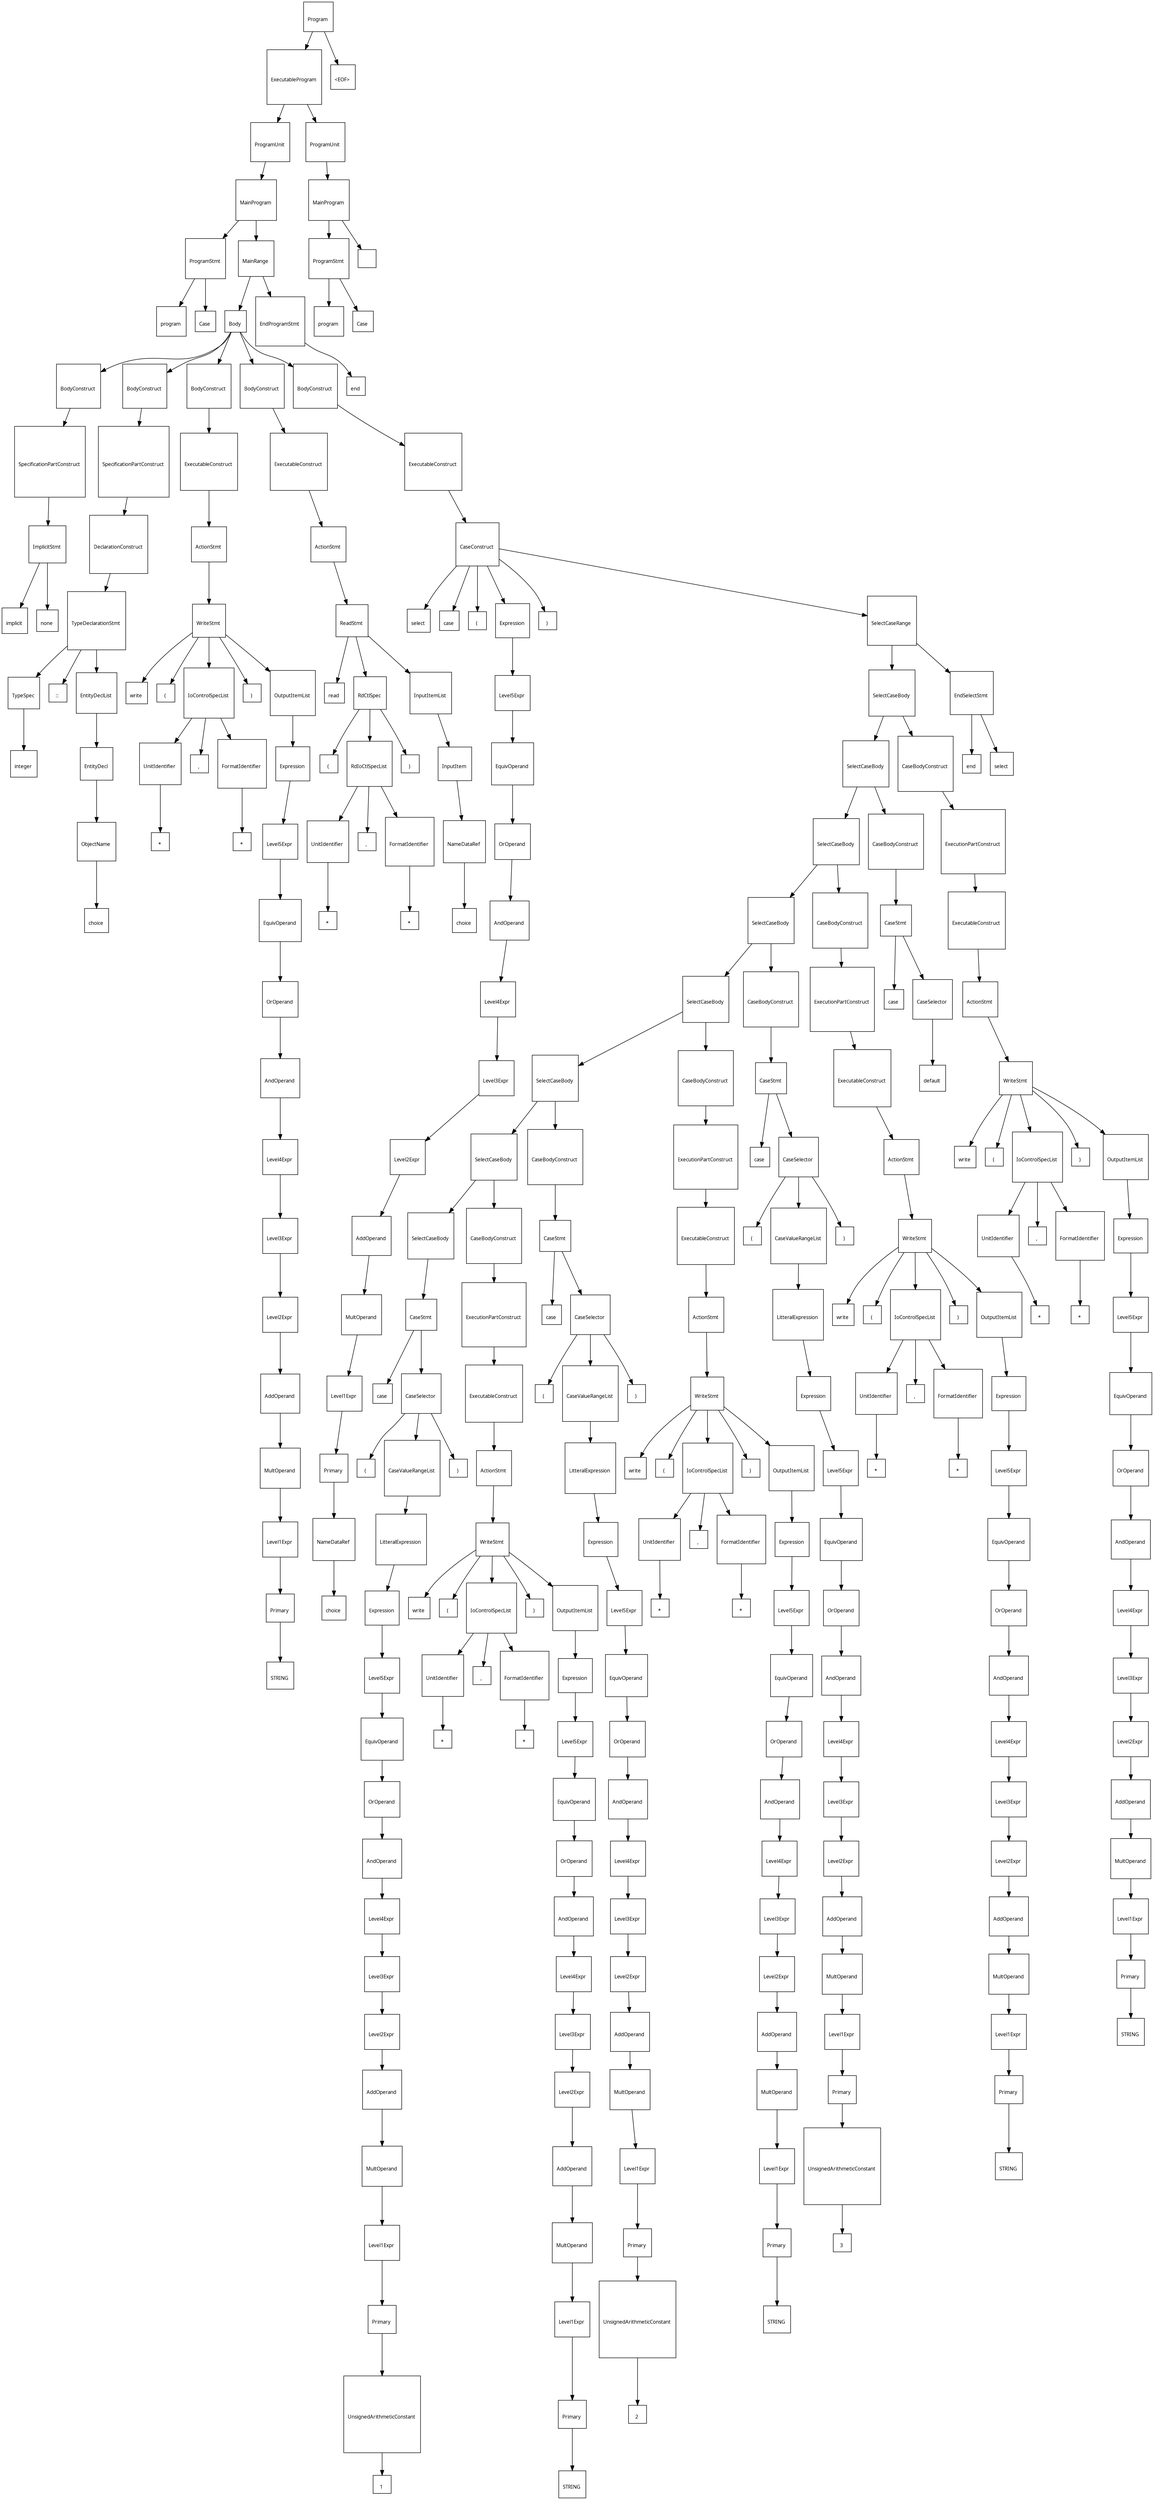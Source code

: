 digraph G {
  charset="UTF-8"
  node [shape=square, fontname="Arial Unicode MS"];
  "f4cec32a-50c8-4b56-be98-ec07c93bfd8d" [label="\lProgram \n", fontsize=10];
  "f4cec32a-50c8-4b56-be98-ec07c93bfd8d" -> "2d6f228d-b7ee-4df6-b06a-b88ceca3b7bf";
  "2d6f228d-b7ee-4df6-b06a-b88ceca3b7bf" [label="\lExecutableProgram \n", fontsize=10];
  "2d6f228d-b7ee-4df6-b06a-b88ceca3b7bf" -> "4461f490-bf58-4c7c-aafd-30863d99f61a";
  "4461f490-bf58-4c7c-aafd-30863d99f61a" [label="\lProgramUnit \n", fontsize=10];
  "4461f490-bf58-4c7c-aafd-30863d99f61a" -> "7680587d-b321-4664-b79e-7a47fbe4c09c";
  "7680587d-b321-4664-b79e-7a47fbe4c09c" [label="\lMainProgram \n", fontsize=10];
  "7680587d-b321-4664-b79e-7a47fbe4c09c" -> "5d72034f-4516-48c2-a87b-8deec4a014fa";
  "5d72034f-4516-48c2-a87b-8deec4a014fa" [label="\lProgramStmt \n", fontsize=10];
  "5d72034f-4516-48c2-a87b-8deec4a014fa" -> "b9023adc-4409-40ec-8d4e-dc97806ea918";
  "b9023adc-4409-40ec-8d4e-dc97806ea918" [label="\lprogram \n", fontsize=10];
  "5d72034f-4516-48c2-a87b-8deec4a014fa" -> "2cf98feb-b027-44ee-b920-ae531c812123";
  "2cf98feb-b027-44ee-b920-ae531c812123" [label="\lCase \n", fontsize=10];
  "7680587d-b321-4664-b79e-7a47fbe4c09c" -> "0d1d6e2f-7492-4c35-a4c4-103043573264";
  "0d1d6e2f-7492-4c35-a4c4-103043573264" [label="\lMainRange \n", fontsize=10];
  "0d1d6e2f-7492-4c35-a4c4-103043573264" -> "2ad065fe-799f-4191-b963-aa7e2c7da62e";
  "2ad065fe-799f-4191-b963-aa7e2c7da62e" [label="\lBody \n", fontsize=10];
  "2ad065fe-799f-4191-b963-aa7e2c7da62e" -> "5112e106-904f-455f-b3f2-0f424e44faac";
  "5112e106-904f-455f-b3f2-0f424e44faac" [label="\lBodyConstruct \n", fontsize=10];
  "5112e106-904f-455f-b3f2-0f424e44faac" -> "6117dca1-801f-4cd1-bd88-5408e469b3e0";
  "6117dca1-801f-4cd1-bd88-5408e469b3e0" [label="\lSpecificationPartConstruct \n", fontsize=10];
  "6117dca1-801f-4cd1-bd88-5408e469b3e0" -> "88924f19-2dd4-4256-b51a-1b9142437524";
  "88924f19-2dd4-4256-b51a-1b9142437524" [label="\lImplicitStmt \n", fontsize=10];
  "88924f19-2dd4-4256-b51a-1b9142437524" -> "74dfb1ab-19d9-48cd-80fe-3258fbfeb7db";
  "74dfb1ab-19d9-48cd-80fe-3258fbfeb7db" [label="\limplicit \n", fontsize=10];
  "88924f19-2dd4-4256-b51a-1b9142437524" -> "3a4f9d90-ac0c-4333-a7f3-a8db6151b1e0";
  "3a4f9d90-ac0c-4333-a7f3-a8db6151b1e0" [label="\lnone \n", fontsize=10];
  "2ad065fe-799f-4191-b963-aa7e2c7da62e" -> "dca4281f-d161-4357-8299-93e380791f55";
  "dca4281f-d161-4357-8299-93e380791f55" [label="\lBodyConstruct \n", fontsize=10];
  "dca4281f-d161-4357-8299-93e380791f55" -> "e45d986e-091c-4193-b1f4-bd33965fa082";
  "e45d986e-091c-4193-b1f4-bd33965fa082" [label="\lSpecificationPartConstruct \n", fontsize=10];
  "e45d986e-091c-4193-b1f4-bd33965fa082" -> "23e36a47-2409-485c-917c-cb97cb282438";
  "23e36a47-2409-485c-917c-cb97cb282438" [label="\lDeclarationConstruct \n", fontsize=10];
  "23e36a47-2409-485c-917c-cb97cb282438" -> "5878cbf7-95b6-472a-ae37-5034280298d6";
  "5878cbf7-95b6-472a-ae37-5034280298d6" [label="\lTypeDeclarationStmt \n", fontsize=10];
  "5878cbf7-95b6-472a-ae37-5034280298d6" -> "7382202c-d126-413a-b192-282031e81cef";
  "7382202c-d126-413a-b192-282031e81cef" [label="\lTypeSpec \n", fontsize=10];
  "7382202c-d126-413a-b192-282031e81cef" -> "4a0d4864-6051-48da-b785-62cf57a8ad5f";
  "4a0d4864-6051-48da-b785-62cf57a8ad5f" [label="\linteger \n", fontsize=10];
  "5878cbf7-95b6-472a-ae37-5034280298d6" -> "cca24a6b-3eb6-46da-9aea-f0f6f76ef496";
  "cca24a6b-3eb6-46da-9aea-f0f6f76ef496" [label="\l:: \n", fontsize=10];
  "5878cbf7-95b6-472a-ae37-5034280298d6" -> "f1ffb848-226d-407c-84d5-f16145dae7db";
  "f1ffb848-226d-407c-84d5-f16145dae7db" [label="\lEntityDeclList \n", fontsize=10];
  "f1ffb848-226d-407c-84d5-f16145dae7db" -> "59ead145-f97b-493d-b3c5-c5cec9bfdafe";
  "59ead145-f97b-493d-b3c5-c5cec9bfdafe" [label="\lEntityDecl \n", fontsize=10];
  "59ead145-f97b-493d-b3c5-c5cec9bfdafe" -> "274fe444-7354-424d-a85a-51c2af78e530";
  "274fe444-7354-424d-a85a-51c2af78e530" [label="\lObjectName \n", fontsize=10];
  "274fe444-7354-424d-a85a-51c2af78e530" -> "43c3430f-8f43-4707-bb77-42e04f1be11f";
  "43c3430f-8f43-4707-bb77-42e04f1be11f" [label="\lchoice \n", fontsize=10];
  "2ad065fe-799f-4191-b963-aa7e2c7da62e" -> "ddc8918b-f4b2-479c-8231-7bb924381dc0";
  "ddc8918b-f4b2-479c-8231-7bb924381dc0" [label="\lBodyConstruct \n", fontsize=10];
  "ddc8918b-f4b2-479c-8231-7bb924381dc0" -> "578d8927-f219-4530-8699-0b330c705e25";
  "578d8927-f219-4530-8699-0b330c705e25" [label="\lExecutableConstruct \n", fontsize=10];
  "578d8927-f219-4530-8699-0b330c705e25" -> "572a7a84-65c7-45a9-86a9-025385f36a36";
  "572a7a84-65c7-45a9-86a9-025385f36a36" [label="\lActionStmt \n", fontsize=10];
  "572a7a84-65c7-45a9-86a9-025385f36a36" -> "f8648c5a-6336-4d2a-9c99-be7a74c330a6";
  "f8648c5a-6336-4d2a-9c99-be7a74c330a6" [label="\lWriteStmt \n", fontsize=10];
  "f8648c5a-6336-4d2a-9c99-be7a74c330a6" -> "010b8570-7dbb-46da-bbdb-3fba90896657";
  "010b8570-7dbb-46da-bbdb-3fba90896657" [label="\lwrite \n", fontsize=10];
  "f8648c5a-6336-4d2a-9c99-be7a74c330a6" -> "b2b75bf5-fefc-4f59-8bb2-971dd319b1d2";
  "b2b75bf5-fefc-4f59-8bb2-971dd319b1d2" [label="\l( \n", fontsize=10];
  "f8648c5a-6336-4d2a-9c99-be7a74c330a6" -> "5f7c6cea-b67e-448b-9a11-42c1c86e9e48";
  "5f7c6cea-b67e-448b-9a11-42c1c86e9e48" [label="\lIoControlSpecList \n", fontsize=10];
  "5f7c6cea-b67e-448b-9a11-42c1c86e9e48" -> "33df6d8e-5766-48d4-a156-8ad837d4c73e";
  "33df6d8e-5766-48d4-a156-8ad837d4c73e" [label="\lUnitIdentifier \n", fontsize=10];
  "33df6d8e-5766-48d4-a156-8ad837d4c73e" -> "8eb50f92-259f-47f5-839a-ec2fa917ee53";
  "8eb50f92-259f-47f5-839a-ec2fa917ee53" [label="\l* \n", fontsize=10];
  "5f7c6cea-b67e-448b-9a11-42c1c86e9e48" -> "4d1b4287-dc14-4d88-b166-ff1e42841f51";
  "4d1b4287-dc14-4d88-b166-ff1e42841f51" [label="\l, \n", fontsize=10];
  "5f7c6cea-b67e-448b-9a11-42c1c86e9e48" -> "26bb4c1e-d9a0-44d3-a648-fa59da3e5187";
  "26bb4c1e-d9a0-44d3-a648-fa59da3e5187" [label="\lFormatIdentifier \n", fontsize=10];
  "26bb4c1e-d9a0-44d3-a648-fa59da3e5187" -> "58ba784d-ee3f-4a17-a415-458f86ff766c";
  "58ba784d-ee3f-4a17-a415-458f86ff766c" [label="\l* \n", fontsize=10];
  "f8648c5a-6336-4d2a-9c99-be7a74c330a6" -> "4a922b4f-4a2b-41e5-9eef-5ca61f286c6d";
  "4a922b4f-4a2b-41e5-9eef-5ca61f286c6d" [label="\l) \n", fontsize=10];
  "f8648c5a-6336-4d2a-9c99-be7a74c330a6" -> "1dbf46a7-5e8b-44cc-b322-0d7c4f2b23e5";
  "1dbf46a7-5e8b-44cc-b322-0d7c4f2b23e5" [label="\lOutputItemList \n", fontsize=10];
  "1dbf46a7-5e8b-44cc-b322-0d7c4f2b23e5" -> "2c335aa1-eb73-4b19-9de7-fe7ccad4f323";
  "2c335aa1-eb73-4b19-9de7-fe7ccad4f323" [label="\lExpression \n", fontsize=10];
  "2c335aa1-eb73-4b19-9de7-fe7ccad4f323" -> "9e97ab1f-b387-402d-b640-3bbd4a274821";
  "9e97ab1f-b387-402d-b640-3bbd4a274821" [label="\lLevel5Expr \n", fontsize=10];
  "9e97ab1f-b387-402d-b640-3bbd4a274821" -> "c5c1dac5-e356-4c2e-aced-5fd04f55d2f9";
  "c5c1dac5-e356-4c2e-aced-5fd04f55d2f9" [label="\lEquivOperand \n", fontsize=10];
  "c5c1dac5-e356-4c2e-aced-5fd04f55d2f9" -> "a37f531c-f7d5-48d1-b158-67bf52fec38a";
  "a37f531c-f7d5-48d1-b158-67bf52fec38a" [label="\lOrOperand \n", fontsize=10];
  "a37f531c-f7d5-48d1-b158-67bf52fec38a" -> "c62ae48c-da1a-473f-a0f4-148e7e4f1510";
  "c62ae48c-da1a-473f-a0f4-148e7e4f1510" [label="\lAndOperand \n", fontsize=10];
  "c62ae48c-da1a-473f-a0f4-148e7e4f1510" -> "de76b800-2176-4b17-9937-18c7329ad337";
  "de76b800-2176-4b17-9937-18c7329ad337" [label="\lLevel4Expr \n", fontsize=10];
  "de76b800-2176-4b17-9937-18c7329ad337" -> "8853f95b-55f9-4744-b3de-0fdc86497d7c";
  "8853f95b-55f9-4744-b3de-0fdc86497d7c" [label="\lLevel3Expr \n", fontsize=10];
  "8853f95b-55f9-4744-b3de-0fdc86497d7c" -> "a8831826-6b5e-4ddd-9336-d840c902bb03";
  "a8831826-6b5e-4ddd-9336-d840c902bb03" [label="\lLevel2Expr \n", fontsize=10];
  "a8831826-6b5e-4ddd-9336-d840c902bb03" -> "5eb2c072-94d0-45b3-aa10-b1757fdf3bc6";
  "5eb2c072-94d0-45b3-aa10-b1757fdf3bc6" [label="\lAddOperand \n", fontsize=10];
  "5eb2c072-94d0-45b3-aa10-b1757fdf3bc6" -> "650e0844-85be-4392-9853-a186ad497740";
  "650e0844-85be-4392-9853-a186ad497740" [label="\lMultOperand \n", fontsize=10];
  "650e0844-85be-4392-9853-a186ad497740" -> "75d5bd41-e6b7-48dd-8050-aa87c9300410";
  "75d5bd41-e6b7-48dd-8050-aa87c9300410" [label="\lLevel1Expr \n", fontsize=10];
  "75d5bd41-e6b7-48dd-8050-aa87c9300410" -> "091b57cc-36db-4b98-b891-1c9d3ce2651f";
  "091b57cc-36db-4b98-b891-1c9d3ce2651f" [label="\lPrimary \n", fontsize=10];
  "091b57cc-36db-4b98-b891-1c9d3ce2651f" -> "912c38d2-4a6d-4511-985f-3cec6103d739";
  "912c38d2-4a6d-4511-985f-3cec6103d739" [label="\lSTRING \n", fontsize=10];
  "2ad065fe-799f-4191-b963-aa7e2c7da62e" -> "9b741e7b-fc8b-4d70-9747-043fd9429f99";
  "9b741e7b-fc8b-4d70-9747-043fd9429f99" [label="\lBodyConstruct \n", fontsize=10];
  "9b741e7b-fc8b-4d70-9747-043fd9429f99" -> "14b816a5-6064-44cf-9e32-136c48946dca";
  "14b816a5-6064-44cf-9e32-136c48946dca" [label="\lExecutableConstruct \n", fontsize=10];
  "14b816a5-6064-44cf-9e32-136c48946dca" -> "e45979aa-00a8-43a2-927f-1b73f2182938";
  "e45979aa-00a8-43a2-927f-1b73f2182938" [label="\lActionStmt \n", fontsize=10];
  "e45979aa-00a8-43a2-927f-1b73f2182938" -> "96e1680b-30f5-4531-94a2-1de43ddfa501";
  "96e1680b-30f5-4531-94a2-1de43ddfa501" [label="\lReadStmt \n", fontsize=10];
  "96e1680b-30f5-4531-94a2-1de43ddfa501" -> "73d63f23-a409-4b33-8368-7066b9c6e362";
  "73d63f23-a409-4b33-8368-7066b9c6e362" [label="\lread \n", fontsize=10];
  "96e1680b-30f5-4531-94a2-1de43ddfa501" -> "581da4cb-a17a-4321-bceb-a229828c7f65";
  "581da4cb-a17a-4321-bceb-a229828c7f65" [label="\lRdCtlSpec \n", fontsize=10];
  "581da4cb-a17a-4321-bceb-a229828c7f65" -> "d14f15d1-9325-411f-96f9-216cc42bd647";
  "d14f15d1-9325-411f-96f9-216cc42bd647" [label="\l( \n", fontsize=10];
  "581da4cb-a17a-4321-bceb-a229828c7f65" -> "17418239-9358-4199-8abe-4126a9e098f0";
  "17418239-9358-4199-8abe-4126a9e098f0" [label="\lRdIoCtlSpecList \n", fontsize=10];
  "17418239-9358-4199-8abe-4126a9e098f0" -> "13b989ca-41c0-473e-bbb4-970370c0a19b";
  "13b989ca-41c0-473e-bbb4-970370c0a19b" [label="\lUnitIdentifier \n", fontsize=10];
  "13b989ca-41c0-473e-bbb4-970370c0a19b" -> "de439d8d-9880-4268-9f3f-6bb57ea63a12";
  "de439d8d-9880-4268-9f3f-6bb57ea63a12" [label="\l* \n", fontsize=10];
  "17418239-9358-4199-8abe-4126a9e098f0" -> "0a720e41-e6bc-4df6-a6f7-1d6b674b0e12";
  "0a720e41-e6bc-4df6-a6f7-1d6b674b0e12" [label="\l, \n", fontsize=10];
  "17418239-9358-4199-8abe-4126a9e098f0" -> "e3726466-96b8-4ffd-a724-c909e5ce2fd1";
  "e3726466-96b8-4ffd-a724-c909e5ce2fd1" [label="\lFormatIdentifier \n", fontsize=10];
  "e3726466-96b8-4ffd-a724-c909e5ce2fd1" -> "e5d114d5-ace3-41ac-83d8-792fa7afc47a";
  "e5d114d5-ace3-41ac-83d8-792fa7afc47a" [label="\l* \n", fontsize=10];
  "581da4cb-a17a-4321-bceb-a229828c7f65" -> "02b91570-d322-4629-9755-d54c03aef47e";
  "02b91570-d322-4629-9755-d54c03aef47e" [label="\l) \n", fontsize=10];
  "96e1680b-30f5-4531-94a2-1de43ddfa501" -> "17fa79e6-d142-4143-b005-8ef72aab532f";
  "17fa79e6-d142-4143-b005-8ef72aab532f" [label="\lInputItemList \n", fontsize=10];
  "17fa79e6-d142-4143-b005-8ef72aab532f" -> "15b3cd20-c616-4761-87fd-47a9f90c8691";
  "15b3cd20-c616-4761-87fd-47a9f90c8691" [label="\lInputItem \n", fontsize=10];
  "15b3cd20-c616-4761-87fd-47a9f90c8691" -> "85210f01-04c4-4e8f-9843-8ee5d17b93a3";
  "85210f01-04c4-4e8f-9843-8ee5d17b93a3" [label="\lNameDataRef \n", fontsize=10];
  "85210f01-04c4-4e8f-9843-8ee5d17b93a3" -> "1f69e5c7-b540-48bf-8a49-911174678195";
  "1f69e5c7-b540-48bf-8a49-911174678195" [label="\lchoice \n", fontsize=10];
  "2ad065fe-799f-4191-b963-aa7e2c7da62e" -> "67a24178-58cc-4156-8a19-1666f0f20b8b";
  "67a24178-58cc-4156-8a19-1666f0f20b8b" [label="\lBodyConstruct \n", fontsize=10];
  "67a24178-58cc-4156-8a19-1666f0f20b8b" -> "89ef5f87-4cf1-4432-b146-ff11dfca7b8d";
  "89ef5f87-4cf1-4432-b146-ff11dfca7b8d" [label="\lExecutableConstruct \n", fontsize=10];
  "89ef5f87-4cf1-4432-b146-ff11dfca7b8d" -> "c02c76d6-216c-4238-814a-329195d18ae4";
  "c02c76d6-216c-4238-814a-329195d18ae4" [label="\lCaseConstruct \n", fontsize=10];
  "c02c76d6-216c-4238-814a-329195d18ae4" -> "cf1b7a04-f0c8-4bff-99fe-e753b2a76e64";
  "cf1b7a04-f0c8-4bff-99fe-e753b2a76e64" [label="\lselect \n", fontsize=10];
  "c02c76d6-216c-4238-814a-329195d18ae4" -> "2ce97629-9bb7-482b-bee7-ba6216c397fb";
  "2ce97629-9bb7-482b-bee7-ba6216c397fb" [label="\lcase \n", fontsize=10];
  "c02c76d6-216c-4238-814a-329195d18ae4" -> "7314a8d6-0f3f-4924-86df-556cd2f2dee3";
  "7314a8d6-0f3f-4924-86df-556cd2f2dee3" [label="\l( \n", fontsize=10];
  "c02c76d6-216c-4238-814a-329195d18ae4" -> "f39c0f34-c5ad-45ab-974e-66f9da258d0a";
  "f39c0f34-c5ad-45ab-974e-66f9da258d0a" [label="\lExpression \n", fontsize=10];
  "f39c0f34-c5ad-45ab-974e-66f9da258d0a" -> "d9c638c4-9ddd-48df-957f-41b233fabfd8";
  "d9c638c4-9ddd-48df-957f-41b233fabfd8" [label="\lLevel5Expr \n", fontsize=10];
  "d9c638c4-9ddd-48df-957f-41b233fabfd8" -> "f7efe717-dae3-4042-a5c6-2acdd3415235";
  "f7efe717-dae3-4042-a5c6-2acdd3415235" [label="\lEquivOperand \n", fontsize=10];
  "f7efe717-dae3-4042-a5c6-2acdd3415235" -> "169fe7e3-5e21-4816-92a2-99bd428e9806";
  "169fe7e3-5e21-4816-92a2-99bd428e9806" [label="\lOrOperand \n", fontsize=10];
  "169fe7e3-5e21-4816-92a2-99bd428e9806" -> "0a8ea79d-a054-4106-b30d-d2876595f016";
  "0a8ea79d-a054-4106-b30d-d2876595f016" [label="\lAndOperand \n", fontsize=10];
  "0a8ea79d-a054-4106-b30d-d2876595f016" -> "6d6e32b3-fef3-46fe-aab2-be85f5d67e14";
  "6d6e32b3-fef3-46fe-aab2-be85f5d67e14" [label="\lLevel4Expr \n", fontsize=10];
  "6d6e32b3-fef3-46fe-aab2-be85f5d67e14" -> "b9bb2f65-9f0c-4ab5-8ede-bfa35d16ee7e";
  "b9bb2f65-9f0c-4ab5-8ede-bfa35d16ee7e" [label="\lLevel3Expr \n", fontsize=10];
  "b9bb2f65-9f0c-4ab5-8ede-bfa35d16ee7e" -> "7111e200-ab2a-4d45-881b-bdbb92075b32";
  "7111e200-ab2a-4d45-881b-bdbb92075b32" [label="\lLevel2Expr \n", fontsize=10];
  "7111e200-ab2a-4d45-881b-bdbb92075b32" -> "5fc00f6e-2f06-4404-87ee-c202ece15c61";
  "5fc00f6e-2f06-4404-87ee-c202ece15c61" [label="\lAddOperand \n", fontsize=10];
  "5fc00f6e-2f06-4404-87ee-c202ece15c61" -> "ab6f6618-5161-47d0-ac04-6d0844d4bb7d";
  "ab6f6618-5161-47d0-ac04-6d0844d4bb7d" [label="\lMultOperand \n", fontsize=10];
  "ab6f6618-5161-47d0-ac04-6d0844d4bb7d" -> "ca7b08ac-548a-4e79-9906-c7336bb3972c";
  "ca7b08ac-548a-4e79-9906-c7336bb3972c" [label="\lLevel1Expr \n", fontsize=10];
  "ca7b08ac-548a-4e79-9906-c7336bb3972c" -> "6446960c-8071-40d5-bd1e-00d587bcd2a5";
  "6446960c-8071-40d5-bd1e-00d587bcd2a5" [label="\lPrimary \n", fontsize=10];
  "6446960c-8071-40d5-bd1e-00d587bcd2a5" -> "0ad67767-619c-4d20-ae2a-34c5892a2f75";
  "0ad67767-619c-4d20-ae2a-34c5892a2f75" [label="\lNameDataRef \n", fontsize=10];
  "0ad67767-619c-4d20-ae2a-34c5892a2f75" -> "bee8a606-1c67-44d8-a724-41d522264a19";
  "bee8a606-1c67-44d8-a724-41d522264a19" [label="\lchoice \n", fontsize=10];
  "c02c76d6-216c-4238-814a-329195d18ae4" -> "ff3eff1c-7ca7-4c27-9003-46dda909dcfd";
  "ff3eff1c-7ca7-4c27-9003-46dda909dcfd" [label="\l) \n", fontsize=10];
  "c02c76d6-216c-4238-814a-329195d18ae4" -> "a652362a-3cf1-45d8-8b63-bf018b5d9d9f";
  "a652362a-3cf1-45d8-8b63-bf018b5d9d9f" [label="\lSelectCaseRange \n", fontsize=10];
  "a652362a-3cf1-45d8-8b63-bf018b5d9d9f" -> "a28144ae-4bef-4a00-b85b-7d4c7b064415";
  "a28144ae-4bef-4a00-b85b-7d4c7b064415" [label="\lSelectCaseBody \n", fontsize=10];
  "a28144ae-4bef-4a00-b85b-7d4c7b064415" -> "84aa1479-56db-4b1b-9df4-b4fdeff6de16";
  "84aa1479-56db-4b1b-9df4-b4fdeff6de16" [label="\lSelectCaseBody \n", fontsize=10];
  "84aa1479-56db-4b1b-9df4-b4fdeff6de16" -> "94384e37-63e1-4014-9dae-899a68b2709e";
  "94384e37-63e1-4014-9dae-899a68b2709e" [label="\lSelectCaseBody \n", fontsize=10];
  "94384e37-63e1-4014-9dae-899a68b2709e" -> "be93dbf0-4c61-4296-8f13-b69d2614b845";
  "be93dbf0-4c61-4296-8f13-b69d2614b845" [label="\lSelectCaseBody \n", fontsize=10];
  "be93dbf0-4c61-4296-8f13-b69d2614b845" -> "807460d8-ed83-4d52-bb01-06170bd2e838";
  "807460d8-ed83-4d52-bb01-06170bd2e838" [label="\lSelectCaseBody \n", fontsize=10];
  "807460d8-ed83-4d52-bb01-06170bd2e838" -> "fcc1af7e-2f63-40f0-9f1a-b818b05d84cb";
  "fcc1af7e-2f63-40f0-9f1a-b818b05d84cb" [label="\lSelectCaseBody \n", fontsize=10];
  "fcc1af7e-2f63-40f0-9f1a-b818b05d84cb" -> "d2472768-cd49-4aff-a6fa-b75630eb576e";
  "d2472768-cd49-4aff-a6fa-b75630eb576e" [label="\lSelectCaseBody \n", fontsize=10];
  "d2472768-cd49-4aff-a6fa-b75630eb576e" -> "e4d8b176-a129-4dea-89a0-d44b62b424f6";
  "e4d8b176-a129-4dea-89a0-d44b62b424f6" [label="\lSelectCaseBody \n", fontsize=10];
  "e4d8b176-a129-4dea-89a0-d44b62b424f6" -> "14f2685c-119e-4c0f-9f49-2b4cfd87cfc6";
  "14f2685c-119e-4c0f-9f49-2b4cfd87cfc6" [label="\lCaseStmt \n", fontsize=10];
  "14f2685c-119e-4c0f-9f49-2b4cfd87cfc6" -> "f7fd0ef6-c323-4147-ab4d-8a66e5ea9bc9";
  "f7fd0ef6-c323-4147-ab4d-8a66e5ea9bc9" [label="\lcase \n", fontsize=10];
  "14f2685c-119e-4c0f-9f49-2b4cfd87cfc6" -> "36af6347-40c0-483e-9a77-399ee18c5f93";
  "36af6347-40c0-483e-9a77-399ee18c5f93" [label="\lCaseSelector \n", fontsize=10];
  "36af6347-40c0-483e-9a77-399ee18c5f93" -> "3759c226-b12d-495d-999a-f9a3fcaa82e3";
  "3759c226-b12d-495d-999a-f9a3fcaa82e3" [label="\l( \n", fontsize=10];
  "36af6347-40c0-483e-9a77-399ee18c5f93" -> "1cf96aee-6d4d-4429-afda-b2c639d583c1";
  "1cf96aee-6d4d-4429-afda-b2c639d583c1" [label="\lCaseValueRangeList \n", fontsize=10];
  "1cf96aee-6d4d-4429-afda-b2c639d583c1" -> "b3bed68c-86d8-4cf1-beae-05f3f8fc76da";
  "b3bed68c-86d8-4cf1-beae-05f3f8fc76da" [label="\lLitteralExpression \n", fontsize=10];
  "b3bed68c-86d8-4cf1-beae-05f3f8fc76da" -> "9e412b65-4427-4c87-81c5-4428ce036389";
  "9e412b65-4427-4c87-81c5-4428ce036389" [label="\lExpression \n", fontsize=10];
  "9e412b65-4427-4c87-81c5-4428ce036389" -> "9bd360b2-73de-44b6-be3a-a6afd5b6ee4b";
  "9bd360b2-73de-44b6-be3a-a6afd5b6ee4b" [label="\lLevel5Expr \n", fontsize=10];
  "9bd360b2-73de-44b6-be3a-a6afd5b6ee4b" -> "5697877b-921e-4ea2-9468-c11c427b5793";
  "5697877b-921e-4ea2-9468-c11c427b5793" [label="\lEquivOperand \n", fontsize=10];
  "5697877b-921e-4ea2-9468-c11c427b5793" -> "caede038-4fb4-4462-b6d8-1f5dc9b7bc08";
  "caede038-4fb4-4462-b6d8-1f5dc9b7bc08" [label="\lOrOperand \n", fontsize=10];
  "caede038-4fb4-4462-b6d8-1f5dc9b7bc08" -> "4bb9e1d0-a019-408b-bd3c-962bcf70a466";
  "4bb9e1d0-a019-408b-bd3c-962bcf70a466" [label="\lAndOperand \n", fontsize=10];
  "4bb9e1d0-a019-408b-bd3c-962bcf70a466" -> "ef8686fe-3473-4d95-b624-9edf8d3b3dc8";
  "ef8686fe-3473-4d95-b624-9edf8d3b3dc8" [label="\lLevel4Expr \n", fontsize=10];
  "ef8686fe-3473-4d95-b624-9edf8d3b3dc8" -> "7dc0f612-e552-4ce1-af7f-203b427e0052";
  "7dc0f612-e552-4ce1-af7f-203b427e0052" [label="\lLevel3Expr \n", fontsize=10];
  "7dc0f612-e552-4ce1-af7f-203b427e0052" -> "d1e4ff7a-427b-4716-8aea-ba9890625d93";
  "d1e4ff7a-427b-4716-8aea-ba9890625d93" [label="\lLevel2Expr \n", fontsize=10];
  "d1e4ff7a-427b-4716-8aea-ba9890625d93" -> "1a1227f1-dfb4-456f-82aa-efdd48481b4c";
  "1a1227f1-dfb4-456f-82aa-efdd48481b4c" [label="\lAddOperand \n", fontsize=10];
  "1a1227f1-dfb4-456f-82aa-efdd48481b4c" -> "e7c665d1-61c3-4505-872f-17a85df1cce1";
  "e7c665d1-61c3-4505-872f-17a85df1cce1" [label="\lMultOperand \n", fontsize=10];
  "e7c665d1-61c3-4505-872f-17a85df1cce1" -> "bb50bee2-286d-4967-858b-9c72038bc9de";
  "bb50bee2-286d-4967-858b-9c72038bc9de" [label="\lLevel1Expr \n", fontsize=10];
  "bb50bee2-286d-4967-858b-9c72038bc9de" -> "7d767cad-bb32-4a7e-9a5d-83c491560e56";
  "7d767cad-bb32-4a7e-9a5d-83c491560e56" [label="\lPrimary \n", fontsize=10];
  "7d767cad-bb32-4a7e-9a5d-83c491560e56" -> "67eb594f-974c-4ce9-9e0c-09c795be76d3";
  "67eb594f-974c-4ce9-9e0c-09c795be76d3" [label="\lUnsignedArithmeticConstant \n", fontsize=10];
  "67eb594f-974c-4ce9-9e0c-09c795be76d3" -> "970b2af5-bcbc-424c-9a3a-c9afe5252c2d";
  "970b2af5-bcbc-424c-9a3a-c9afe5252c2d" [label="\l1 \n", fontsize=10];
  "36af6347-40c0-483e-9a77-399ee18c5f93" -> "1f6a2eb7-03b1-4629-8577-a169988bb0f0";
  "1f6a2eb7-03b1-4629-8577-a169988bb0f0" [label="\l) \n", fontsize=10];
  "d2472768-cd49-4aff-a6fa-b75630eb576e" -> "2061603e-ce4d-4447-87c1-1e79c2ef32a5";
  "2061603e-ce4d-4447-87c1-1e79c2ef32a5" [label="\lCaseBodyConstruct \n", fontsize=10];
  "2061603e-ce4d-4447-87c1-1e79c2ef32a5" -> "720c90ce-9e22-477a-8eee-a70766cc24c9";
  "720c90ce-9e22-477a-8eee-a70766cc24c9" [label="\lExecutionPartConstruct \n", fontsize=10];
  "720c90ce-9e22-477a-8eee-a70766cc24c9" -> "759e871c-2934-4577-8092-5e06f1e3624b";
  "759e871c-2934-4577-8092-5e06f1e3624b" [label="\lExecutableConstruct \n", fontsize=10];
  "759e871c-2934-4577-8092-5e06f1e3624b" -> "ce69b478-cb5d-4eb9-bacd-dadc60640032";
  "ce69b478-cb5d-4eb9-bacd-dadc60640032" [label="\lActionStmt \n", fontsize=10];
  "ce69b478-cb5d-4eb9-bacd-dadc60640032" -> "c58f02ae-40b8-485c-9a71-554c5d06f8a2";
  "c58f02ae-40b8-485c-9a71-554c5d06f8a2" [label="\lWriteStmt \n", fontsize=10];
  "c58f02ae-40b8-485c-9a71-554c5d06f8a2" -> "6aa7d94f-e3b2-42eb-8a13-b581d84aa88e";
  "6aa7d94f-e3b2-42eb-8a13-b581d84aa88e" [label="\lwrite \n", fontsize=10];
  "c58f02ae-40b8-485c-9a71-554c5d06f8a2" -> "eec7b838-688d-42f9-a7f3-4411ab814425";
  "eec7b838-688d-42f9-a7f3-4411ab814425" [label="\l( \n", fontsize=10];
  "c58f02ae-40b8-485c-9a71-554c5d06f8a2" -> "a8652516-a8ac-4584-9ca1-372f276692ce";
  "a8652516-a8ac-4584-9ca1-372f276692ce" [label="\lIoControlSpecList \n", fontsize=10];
  "a8652516-a8ac-4584-9ca1-372f276692ce" -> "a1ba2357-1c70-4089-b166-e28aff27f4d9";
  "a1ba2357-1c70-4089-b166-e28aff27f4d9" [label="\lUnitIdentifier \n", fontsize=10];
  "a1ba2357-1c70-4089-b166-e28aff27f4d9" -> "b46c2c5f-8114-42da-82fa-aa0a08554743";
  "b46c2c5f-8114-42da-82fa-aa0a08554743" [label="\l* \n", fontsize=10];
  "a8652516-a8ac-4584-9ca1-372f276692ce" -> "fae431cb-9c84-4e61-95c3-a2ab7bd1ef23";
  "fae431cb-9c84-4e61-95c3-a2ab7bd1ef23" [label="\l, \n", fontsize=10];
  "a8652516-a8ac-4584-9ca1-372f276692ce" -> "010c35ab-0b26-4272-9eb4-57f939391205";
  "010c35ab-0b26-4272-9eb4-57f939391205" [label="\lFormatIdentifier \n", fontsize=10];
  "010c35ab-0b26-4272-9eb4-57f939391205" -> "2cacaf52-f691-4fa2-9cdb-10e8ae9b73fa";
  "2cacaf52-f691-4fa2-9cdb-10e8ae9b73fa" [label="\l* \n", fontsize=10];
  "c58f02ae-40b8-485c-9a71-554c5d06f8a2" -> "adb4981b-e51b-4cdf-af3b-771853c8ad9d";
  "adb4981b-e51b-4cdf-af3b-771853c8ad9d" [label="\l) \n", fontsize=10];
  "c58f02ae-40b8-485c-9a71-554c5d06f8a2" -> "637e56a0-3ed4-43d0-99cc-5705c4c54807";
  "637e56a0-3ed4-43d0-99cc-5705c4c54807" [label="\lOutputItemList \n", fontsize=10];
  "637e56a0-3ed4-43d0-99cc-5705c4c54807" -> "380f6430-f24c-408c-8b58-fbc76ab85e7e";
  "380f6430-f24c-408c-8b58-fbc76ab85e7e" [label="\lExpression \n", fontsize=10];
  "380f6430-f24c-408c-8b58-fbc76ab85e7e" -> "a9c7be89-d108-4940-a677-9da6074663d0";
  "a9c7be89-d108-4940-a677-9da6074663d0" [label="\lLevel5Expr \n", fontsize=10];
  "a9c7be89-d108-4940-a677-9da6074663d0" -> "25fe1868-d84a-4109-ad48-f238a46fe9a7";
  "25fe1868-d84a-4109-ad48-f238a46fe9a7" [label="\lEquivOperand \n", fontsize=10];
  "25fe1868-d84a-4109-ad48-f238a46fe9a7" -> "5adca9de-0b7a-42d8-aa81-ef4a13a9056c";
  "5adca9de-0b7a-42d8-aa81-ef4a13a9056c" [label="\lOrOperand \n", fontsize=10];
  "5adca9de-0b7a-42d8-aa81-ef4a13a9056c" -> "3c360c90-92f1-4c3a-943b-26e4cb8e4b65";
  "3c360c90-92f1-4c3a-943b-26e4cb8e4b65" [label="\lAndOperand \n", fontsize=10];
  "3c360c90-92f1-4c3a-943b-26e4cb8e4b65" -> "dc1dabdb-b931-4363-a1bc-302f514520d6";
  "dc1dabdb-b931-4363-a1bc-302f514520d6" [label="\lLevel4Expr \n", fontsize=10];
  "dc1dabdb-b931-4363-a1bc-302f514520d6" -> "ee4388d1-a3e1-4de6-9286-e531d538203b";
  "ee4388d1-a3e1-4de6-9286-e531d538203b" [label="\lLevel3Expr \n", fontsize=10];
  "ee4388d1-a3e1-4de6-9286-e531d538203b" -> "c10bfec9-956d-4bad-8dd0-c79f67f9e4f1";
  "c10bfec9-956d-4bad-8dd0-c79f67f9e4f1" [label="\lLevel2Expr \n", fontsize=10];
  "c10bfec9-956d-4bad-8dd0-c79f67f9e4f1" -> "062a4a92-10c9-4b08-8e6e-4ff00536268f";
  "062a4a92-10c9-4b08-8e6e-4ff00536268f" [label="\lAddOperand \n", fontsize=10];
  "062a4a92-10c9-4b08-8e6e-4ff00536268f" -> "2abaa8aa-faad-47c6-b3e9-db4a26777da0";
  "2abaa8aa-faad-47c6-b3e9-db4a26777da0" [label="\lMultOperand \n", fontsize=10];
  "2abaa8aa-faad-47c6-b3e9-db4a26777da0" -> "c450693a-af4e-49ba-b8d7-569c43399502";
  "c450693a-af4e-49ba-b8d7-569c43399502" [label="\lLevel1Expr \n", fontsize=10];
  "c450693a-af4e-49ba-b8d7-569c43399502" -> "0435a85f-b188-4bce-8c4d-bc51f1d45334";
  "0435a85f-b188-4bce-8c4d-bc51f1d45334" [label="\lPrimary \n", fontsize=10];
  "0435a85f-b188-4bce-8c4d-bc51f1d45334" -> "f743df2b-e5df-40f5-808e-8e12f85ab2cc";
  "f743df2b-e5df-40f5-808e-8e12f85ab2cc" [label="\lSTRING \n", fontsize=10];
  "fcc1af7e-2f63-40f0-9f1a-b818b05d84cb" -> "0a8140f6-d2b5-4127-a73e-5a7dfcb1c6c1";
  "0a8140f6-d2b5-4127-a73e-5a7dfcb1c6c1" [label="\lCaseBodyConstruct \n", fontsize=10];
  "0a8140f6-d2b5-4127-a73e-5a7dfcb1c6c1" -> "76b1bc84-fbcb-42dd-8466-2e3c88710ec5";
  "76b1bc84-fbcb-42dd-8466-2e3c88710ec5" [label="\lCaseStmt \n", fontsize=10];
  "76b1bc84-fbcb-42dd-8466-2e3c88710ec5" -> "f22e056a-b050-4175-a967-325276dba8f9";
  "f22e056a-b050-4175-a967-325276dba8f9" [label="\lcase \n", fontsize=10];
  "76b1bc84-fbcb-42dd-8466-2e3c88710ec5" -> "a3a4cad8-7732-4d09-b86a-cfb5a6a18c2c";
  "a3a4cad8-7732-4d09-b86a-cfb5a6a18c2c" [label="\lCaseSelector \n", fontsize=10];
  "a3a4cad8-7732-4d09-b86a-cfb5a6a18c2c" -> "43c93e33-ef43-42ca-9dad-a44bfed11c95";
  "43c93e33-ef43-42ca-9dad-a44bfed11c95" [label="\l( \n", fontsize=10];
  "a3a4cad8-7732-4d09-b86a-cfb5a6a18c2c" -> "cef4d14f-83d9-45da-bf2d-a3244b84a2cc";
  "cef4d14f-83d9-45da-bf2d-a3244b84a2cc" [label="\lCaseValueRangeList \n", fontsize=10];
  "cef4d14f-83d9-45da-bf2d-a3244b84a2cc" -> "e813b174-622f-46c0-a167-802e077f388f";
  "e813b174-622f-46c0-a167-802e077f388f" [label="\lLitteralExpression \n", fontsize=10];
  "e813b174-622f-46c0-a167-802e077f388f" -> "5cc6b5b2-766b-4f23-9166-11f00933042e";
  "5cc6b5b2-766b-4f23-9166-11f00933042e" [label="\lExpression \n", fontsize=10];
  "5cc6b5b2-766b-4f23-9166-11f00933042e" -> "513debea-42d7-456e-9b84-7bf4b34ef43b";
  "513debea-42d7-456e-9b84-7bf4b34ef43b" [label="\lLevel5Expr \n", fontsize=10];
  "513debea-42d7-456e-9b84-7bf4b34ef43b" -> "3e2961d0-2ef7-463f-8ff2-d5b08a302230";
  "3e2961d0-2ef7-463f-8ff2-d5b08a302230" [label="\lEquivOperand \n", fontsize=10];
  "3e2961d0-2ef7-463f-8ff2-d5b08a302230" -> "660f4698-c321-4295-8a60-748625741ce6";
  "660f4698-c321-4295-8a60-748625741ce6" [label="\lOrOperand \n", fontsize=10];
  "660f4698-c321-4295-8a60-748625741ce6" -> "1a81691d-d91b-4595-ab65-db55bcff1073";
  "1a81691d-d91b-4595-ab65-db55bcff1073" [label="\lAndOperand \n", fontsize=10];
  "1a81691d-d91b-4595-ab65-db55bcff1073" -> "1453fe51-ba30-49fe-abb5-f2f43764282d";
  "1453fe51-ba30-49fe-abb5-f2f43764282d" [label="\lLevel4Expr \n", fontsize=10];
  "1453fe51-ba30-49fe-abb5-f2f43764282d" -> "73b785cb-fe80-4bc3-ad1c-0d8542636d55";
  "73b785cb-fe80-4bc3-ad1c-0d8542636d55" [label="\lLevel3Expr \n", fontsize=10];
  "73b785cb-fe80-4bc3-ad1c-0d8542636d55" -> "f345e34c-6a05-46da-9d2f-249c1b1fe320";
  "f345e34c-6a05-46da-9d2f-249c1b1fe320" [label="\lLevel2Expr \n", fontsize=10];
  "f345e34c-6a05-46da-9d2f-249c1b1fe320" -> "09b7887b-4c27-420b-9076-b65314ad30d0";
  "09b7887b-4c27-420b-9076-b65314ad30d0" [label="\lAddOperand \n", fontsize=10];
  "09b7887b-4c27-420b-9076-b65314ad30d0" -> "a3bed960-cba2-48ba-8f1c-b2888c7a3a29";
  "a3bed960-cba2-48ba-8f1c-b2888c7a3a29" [label="\lMultOperand \n", fontsize=10];
  "a3bed960-cba2-48ba-8f1c-b2888c7a3a29" -> "6ada8887-49f5-49cd-a1b7-eb83490b9972";
  "6ada8887-49f5-49cd-a1b7-eb83490b9972" [label="\lLevel1Expr \n", fontsize=10];
  "6ada8887-49f5-49cd-a1b7-eb83490b9972" -> "bb8df98b-e91d-4d57-8988-680d0f71201c";
  "bb8df98b-e91d-4d57-8988-680d0f71201c" [label="\lPrimary \n", fontsize=10];
  "bb8df98b-e91d-4d57-8988-680d0f71201c" -> "641f7af3-564e-43f7-ba9e-93b03c797f47";
  "641f7af3-564e-43f7-ba9e-93b03c797f47" [label="\lUnsignedArithmeticConstant \n", fontsize=10];
  "641f7af3-564e-43f7-ba9e-93b03c797f47" -> "37e55670-ffe1-4b02-a0ef-cde52b446020";
  "37e55670-ffe1-4b02-a0ef-cde52b446020" [label="\l2 \n", fontsize=10];
  "a3a4cad8-7732-4d09-b86a-cfb5a6a18c2c" -> "68390206-5149-4d48-8299-52327652f91b";
  "68390206-5149-4d48-8299-52327652f91b" [label="\l) \n", fontsize=10];
  "807460d8-ed83-4d52-bb01-06170bd2e838" -> "2869396b-a01b-4af3-9653-1fd39bffd983";
  "2869396b-a01b-4af3-9653-1fd39bffd983" [label="\lCaseBodyConstruct \n", fontsize=10];
  "2869396b-a01b-4af3-9653-1fd39bffd983" -> "e49c01d7-c355-4028-84d9-b57420fd3855";
  "e49c01d7-c355-4028-84d9-b57420fd3855" [label="\lExecutionPartConstruct \n", fontsize=10];
  "e49c01d7-c355-4028-84d9-b57420fd3855" -> "55daad4b-c688-4f32-b846-1030fff0925e";
  "55daad4b-c688-4f32-b846-1030fff0925e" [label="\lExecutableConstruct \n", fontsize=10];
  "55daad4b-c688-4f32-b846-1030fff0925e" -> "d0a22d8f-7d0e-40c9-82d0-005b2bb11a09";
  "d0a22d8f-7d0e-40c9-82d0-005b2bb11a09" [label="\lActionStmt \n", fontsize=10];
  "d0a22d8f-7d0e-40c9-82d0-005b2bb11a09" -> "a84872e3-9841-4150-a294-37e08e6493cc";
  "a84872e3-9841-4150-a294-37e08e6493cc" [label="\lWriteStmt \n", fontsize=10];
  "a84872e3-9841-4150-a294-37e08e6493cc" -> "08e3db6c-e064-466b-8d8d-a99349c33ca0";
  "08e3db6c-e064-466b-8d8d-a99349c33ca0" [label="\lwrite \n", fontsize=10];
  "a84872e3-9841-4150-a294-37e08e6493cc" -> "4199cb8e-f584-4ff6-bec4-ded92a835f93";
  "4199cb8e-f584-4ff6-bec4-ded92a835f93" [label="\l( \n", fontsize=10];
  "a84872e3-9841-4150-a294-37e08e6493cc" -> "86f5fe41-3762-4955-b14d-bc5368d1bb67";
  "86f5fe41-3762-4955-b14d-bc5368d1bb67" [label="\lIoControlSpecList \n", fontsize=10];
  "86f5fe41-3762-4955-b14d-bc5368d1bb67" -> "4ffc3a43-ccc2-4bc1-ae13-3b21ca884b4b";
  "4ffc3a43-ccc2-4bc1-ae13-3b21ca884b4b" [label="\lUnitIdentifier \n", fontsize=10];
  "4ffc3a43-ccc2-4bc1-ae13-3b21ca884b4b" -> "bdb814f7-d78f-4e2c-b880-92e59b7d1d2b";
  "bdb814f7-d78f-4e2c-b880-92e59b7d1d2b" [label="\l* \n", fontsize=10];
  "86f5fe41-3762-4955-b14d-bc5368d1bb67" -> "421299fc-e9ec-414c-90d0-075162e78f8f";
  "421299fc-e9ec-414c-90d0-075162e78f8f" [label="\l, \n", fontsize=10];
  "86f5fe41-3762-4955-b14d-bc5368d1bb67" -> "2e7f6dac-5e09-412d-86a8-ff7c34995e8c";
  "2e7f6dac-5e09-412d-86a8-ff7c34995e8c" [label="\lFormatIdentifier \n", fontsize=10];
  "2e7f6dac-5e09-412d-86a8-ff7c34995e8c" -> "25089d03-992a-4490-a348-77ef202fd3be";
  "25089d03-992a-4490-a348-77ef202fd3be" [label="\l* \n", fontsize=10];
  "a84872e3-9841-4150-a294-37e08e6493cc" -> "d8078ef5-9090-4869-af32-182da08e0b18";
  "d8078ef5-9090-4869-af32-182da08e0b18" [label="\l) \n", fontsize=10];
  "a84872e3-9841-4150-a294-37e08e6493cc" -> "045c1d0f-2e31-4a23-9bdc-e0c9c4f5a421";
  "045c1d0f-2e31-4a23-9bdc-e0c9c4f5a421" [label="\lOutputItemList \n", fontsize=10];
  "045c1d0f-2e31-4a23-9bdc-e0c9c4f5a421" -> "399ee592-ae13-4034-a473-a07ce787b0ef";
  "399ee592-ae13-4034-a473-a07ce787b0ef" [label="\lExpression \n", fontsize=10];
  "399ee592-ae13-4034-a473-a07ce787b0ef" -> "d363a4d0-5029-4682-863b-1f80839de5d0";
  "d363a4d0-5029-4682-863b-1f80839de5d0" [label="\lLevel5Expr \n", fontsize=10];
  "d363a4d0-5029-4682-863b-1f80839de5d0" -> "ab9a190d-d3fc-4582-9ef5-f8a2005d349a";
  "ab9a190d-d3fc-4582-9ef5-f8a2005d349a" [label="\lEquivOperand \n", fontsize=10];
  "ab9a190d-d3fc-4582-9ef5-f8a2005d349a" -> "307327be-2346-468e-8db7-3b210c79936c";
  "307327be-2346-468e-8db7-3b210c79936c" [label="\lOrOperand \n", fontsize=10];
  "307327be-2346-468e-8db7-3b210c79936c" -> "5dd9355c-53bd-4443-b43c-a7345f1f4e7a";
  "5dd9355c-53bd-4443-b43c-a7345f1f4e7a" [label="\lAndOperand \n", fontsize=10];
  "5dd9355c-53bd-4443-b43c-a7345f1f4e7a" -> "cfec7c34-8be6-4956-b3b4-ef1245b40595";
  "cfec7c34-8be6-4956-b3b4-ef1245b40595" [label="\lLevel4Expr \n", fontsize=10];
  "cfec7c34-8be6-4956-b3b4-ef1245b40595" -> "183e429b-7df2-4ac7-8916-b829e0da09fb";
  "183e429b-7df2-4ac7-8916-b829e0da09fb" [label="\lLevel3Expr \n", fontsize=10];
  "183e429b-7df2-4ac7-8916-b829e0da09fb" -> "d38ee2f4-2904-49e8-a643-f15f7d14d240";
  "d38ee2f4-2904-49e8-a643-f15f7d14d240" [label="\lLevel2Expr \n", fontsize=10];
  "d38ee2f4-2904-49e8-a643-f15f7d14d240" -> "3318bc3b-4789-4346-8bb1-a50186feb40f";
  "3318bc3b-4789-4346-8bb1-a50186feb40f" [label="\lAddOperand \n", fontsize=10];
  "3318bc3b-4789-4346-8bb1-a50186feb40f" -> "a9f720bf-7066-4fdd-a166-978164eeadb2";
  "a9f720bf-7066-4fdd-a166-978164eeadb2" [label="\lMultOperand \n", fontsize=10];
  "a9f720bf-7066-4fdd-a166-978164eeadb2" -> "20279d34-5dc1-4951-87cd-dba0988d458a";
  "20279d34-5dc1-4951-87cd-dba0988d458a" [label="\lLevel1Expr \n", fontsize=10];
  "20279d34-5dc1-4951-87cd-dba0988d458a" -> "a3c6279f-b875-4d83-a4ac-66fecfd126a6";
  "a3c6279f-b875-4d83-a4ac-66fecfd126a6" [label="\lPrimary \n", fontsize=10];
  "a3c6279f-b875-4d83-a4ac-66fecfd126a6" -> "43544578-0e52-45e5-b87f-b8c4ec9f678a";
  "43544578-0e52-45e5-b87f-b8c4ec9f678a" [label="\lSTRING \n", fontsize=10];
  "be93dbf0-4c61-4296-8f13-b69d2614b845" -> "6ca1c358-9ae7-40a5-9004-70c450c9c2a2";
  "6ca1c358-9ae7-40a5-9004-70c450c9c2a2" [label="\lCaseBodyConstruct \n", fontsize=10];
  "6ca1c358-9ae7-40a5-9004-70c450c9c2a2" -> "d4f7b80e-7a80-4730-be86-109bd6c9375a";
  "d4f7b80e-7a80-4730-be86-109bd6c9375a" [label="\lCaseStmt \n", fontsize=10];
  "d4f7b80e-7a80-4730-be86-109bd6c9375a" -> "4bf2e550-260d-40cd-b339-d76dc66244d6";
  "4bf2e550-260d-40cd-b339-d76dc66244d6" [label="\lcase \n", fontsize=10];
  "d4f7b80e-7a80-4730-be86-109bd6c9375a" -> "4708471a-75ce-49dc-abb4-1e8824208542";
  "4708471a-75ce-49dc-abb4-1e8824208542" [label="\lCaseSelector \n", fontsize=10];
  "4708471a-75ce-49dc-abb4-1e8824208542" -> "88c79708-3d0d-4e18-8fe9-c9a980263038";
  "88c79708-3d0d-4e18-8fe9-c9a980263038" [label="\l( \n", fontsize=10];
  "4708471a-75ce-49dc-abb4-1e8824208542" -> "b95832cf-bc41-49d3-a8e8-7e8945f38400";
  "b95832cf-bc41-49d3-a8e8-7e8945f38400" [label="\lCaseValueRangeList \n", fontsize=10];
  "b95832cf-bc41-49d3-a8e8-7e8945f38400" -> "e2fabf77-b584-4e91-8e58-e2bcf50b6b8d";
  "e2fabf77-b584-4e91-8e58-e2bcf50b6b8d" [label="\lLitteralExpression \n", fontsize=10];
  "e2fabf77-b584-4e91-8e58-e2bcf50b6b8d" -> "e53d0b74-ee77-4e6e-895a-a51565319c7f";
  "e53d0b74-ee77-4e6e-895a-a51565319c7f" [label="\lExpression \n", fontsize=10];
  "e53d0b74-ee77-4e6e-895a-a51565319c7f" -> "611f2ede-cc69-4048-8385-041a169cdda7";
  "611f2ede-cc69-4048-8385-041a169cdda7" [label="\lLevel5Expr \n", fontsize=10];
  "611f2ede-cc69-4048-8385-041a169cdda7" -> "c5d349da-e272-4f8c-a475-e02107deeaed";
  "c5d349da-e272-4f8c-a475-e02107deeaed" [label="\lEquivOperand \n", fontsize=10];
  "c5d349da-e272-4f8c-a475-e02107deeaed" -> "4a45783e-1c2e-46c7-afab-74edb9177f25";
  "4a45783e-1c2e-46c7-afab-74edb9177f25" [label="\lOrOperand \n", fontsize=10];
  "4a45783e-1c2e-46c7-afab-74edb9177f25" -> "c8aee042-414e-42e2-8afe-aaa2af96a2ee";
  "c8aee042-414e-42e2-8afe-aaa2af96a2ee" [label="\lAndOperand \n", fontsize=10];
  "c8aee042-414e-42e2-8afe-aaa2af96a2ee" -> "e66c248d-24ed-49cd-a296-cd71fdbb5110";
  "e66c248d-24ed-49cd-a296-cd71fdbb5110" [label="\lLevel4Expr \n", fontsize=10];
  "e66c248d-24ed-49cd-a296-cd71fdbb5110" -> "0921f88a-1046-4d89-a6b8-46a711fba247";
  "0921f88a-1046-4d89-a6b8-46a711fba247" [label="\lLevel3Expr \n", fontsize=10];
  "0921f88a-1046-4d89-a6b8-46a711fba247" -> "f45fac61-e61c-40c1-baaa-8f74e10b8d00";
  "f45fac61-e61c-40c1-baaa-8f74e10b8d00" [label="\lLevel2Expr \n", fontsize=10];
  "f45fac61-e61c-40c1-baaa-8f74e10b8d00" -> "44240625-ec11-4144-8db6-4e97793a2fa4";
  "44240625-ec11-4144-8db6-4e97793a2fa4" [label="\lAddOperand \n", fontsize=10];
  "44240625-ec11-4144-8db6-4e97793a2fa4" -> "2a3142b8-22b2-4d27-b81b-e1c553690c66";
  "2a3142b8-22b2-4d27-b81b-e1c553690c66" [label="\lMultOperand \n", fontsize=10];
  "2a3142b8-22b2-4d27-b81b-e1c553690c66" -> "08e94c96-cf9b-4587-bd41-b4052f61dc2b";
  "08e94c96-cf9b-4587-bd41-b4052f61dc2b" [label="\lLevel1Expr \n", fontsize=10];
  "08e94c96-cf9b-4587-bd41-b4052f61dc2b" -> "44f8ecbe-b76a-410f-aba8-425f7da123a7";
  "44f8ecbe-b76a-410f-aba8-425f7da123a7" [label="\lPrimary \n", fontsize=10];
  "44f8ecbe-b76a-410f-aba8-425f7da123a7" -> "ad06620b-2535-4ce6-9e33-b1005e2a7253";
  "ad06620b-2535-4ce6-9e33-b1005e2a7253" [label="\lUnsignedArithmeticConstant \n", fontsize=10];
  "ad06620b-2535-4ce6-9e33-b1005e2a7253" -> "826013d3-4c3a-4825-8082-7d9e4041be5f";
  "826013d3-4c3a-4825-8082-7d9e4041be5f" [label="\l3 \n", fontsize=10];
  "4708471a-75ce-49dc-abb4-1e8824208542" -> "6346f25d-c8f1-4f11-bc40-07f2b367e0e4";
  "6346f25d-c8f1-4f11-bc40-07f2b367e0e4" [label="\l) \n", fontsize=10];
  "94384e37-63e1-4014-9dae-899a68b2709e" -> "ece845b7-ea21-4ff9-aec4-270966f4b1bb";
  "ece845b7-ea21-4ff9-aec4-270966f4b1bb" [label="\lCaseBodyConstruct \n", fontsize=10];
  "ece845b7-ea21-4ff9-aec4-270966f4b1bb" -> "a7725ff1-16a8-420e-8030-ee10df800f45";
  "a7725ff1-16a8-420e-8030-ee10df800f45" [label="\lExecutionPartConstruct \n", fontsize=10];
  "a7725ff1-16a8-420e-8030-ee10df800f45" -> "a3a5ff47-80fb-4421-8814-e83b0aaef7e0";
  "a3a5ff47-80fb-4421-8814-e83b0aaef7e0" [label="\lExecutableConstruct \n", fontsize=10];
  "a3a5ff47-80fb-4421-8814-e83b0aaef7e0" -> "b653639b-ff7a-4739-9495-f821b4d428df";
  "b653639b-ff7a-4739-9495-f821b4d428df" [label="\lActionStmt \n", fontsize=10];
  "b653639b-ff7a-4739-9495-f821b4d428df" -> "7644654d-c46b-4f8f-90d8-4e9696d6824f";
  "7644654d-c46b-4f8f-90d8-4e9696d6824f" [label="\lWriteStmt \n", fontsize=10];
  "7644654d-c46b-4f8f-90d8-4e9696d6824f" -> "074ec72d-fb41-4c6b-a8b4-3b47339c72b0";
  "074ec72d-fb41-4c6b-a8b4-3b47339c72b0" [label="\lwrite \n", fontsize=10];
  "7644654d-c46b-4f8f-90d8-4e9696d6824f" -> "fc3c6efa-26a5-4c57-bcdf-f2c21a0e08d5";
  "fc3c6efa-26a5-4c57-bcdf-f2c21a0e08d5" [label="\l( \n", fontsize=10];
  "7644654d-c46b-4f8f-90d8-4e9696d6824f" -> "0bda8990-a7f4-4c6c-8fe4-f72030fd929d";
  "0bda8990-a7f4-4c6c-8fe4-f72030fd929d" [label="\lIoControlSpecList \n", fontsize=10];
  "0bda8990-a7f4-4c6c-8fe4-f72030fd929d" -> "f1dacb02-e531-4f23-be7e-a618e08b4d3b";
  "f1dacb02-e531-4f23-be7e-a618e08b4d3b" [label="\lUnitIdentifier \n", fontsize=10];
  "f1dacb02-e531-4f23-be7e-a618e08b4d3b" -> "f4f4bf8f-2805-4095-b545-9dc48cb1b416";
  "f4f4bf8f-2805-4095-b545-9dc48cb1b416" [label="\l* \n", fontsize=10];
  "0bda8990-a7f4-4c6c-8fe4-f72030fd929d" -> "1daa5886-ad44-4abd-a49e-e37342ad651b";
  "1daa5886-ad44-4abd-a49e-e37342ad651b" [label="\l, \n", fontsize=10];
  "0bda8990-a7f4-4c6c-8fe4-f72030fd929d" -> "e132b2c9-212b-43d2-babb-68f9466c5abb";
  "e132b2c9-212b-43d2-babb-68f9466c5abb" [label="\lFormatIdentifier \n", fontsize=10];
  "e132b2c9-212b-43d2-babb-68f9466c5abb" -> "0ff8acba-16bb-4041-9b5b-da34ef4e3607";
  "0ff8acba-16bb-4041-9b5b-da34ef4e3607" [label="\l* \n", fontsize=10];
  "7644654d-c46b-4f8f-90d8-4e9696d6824f" -> "fce67655-73ea-400e-a0a2-79186a993b95";
  "fce67655-73ea-400e-a0a2-79186a993b95" [label="\l) \n", fontsize=10];
  "7644654d-c46b-4f8f-90d8-4e9696d6824f" -> "5e28db76-6739-4cb3-a25f-6b449b10561b";
  "5e28db76-6739-4cb3-a25f-6b449b10561b" [label="\lOutputItemList \n", fontsize=10];
  "5e28db76-6739-4cb3-a25f-6b449b10561b" -> "0d12c499-851c-497d-bd89-54ff634f5dac";
  "0d12c499-851c-497d-bd89-54ff634f5dac" [label="\lExpression \n", fontsize=10];
  "0d12c499-851c-497d-bd89-54ff634f5dac" -> "3480fe40-2a7c-4fb6-bd99-5ef763fc403f";
  "3480fe40-2a7c-4fb6-bd99-5ef763fc403f" [label="\lLevel5Expr \n", fontsize=10];
  "3480fe40-2a7c-4fb6-bd99-5ef763fc403f" -> "df3d4a4d-bc3a-4600-af98-7cb9b2fb7637";
  "df3d4a4d-bc3a-4600-af98-7cb9b2fb7637" [label="\lEquivOperand \n", fontsize=10];
  "df3d4a4d-bc3a-4600-af98-7cb9b2fb7637" -> "927213f1-e204-4ee3-8878-ecb977f808d3";
  "927213f1-e204-4ee3-8878-ecb977f808d3" [label="\lOrOperand \n", fontsize=10];
  "927213f1-e204-4ee3-8878-ecb977f808d3" -> "52bd3b0a-66c0-41ac-ba27-5918dfecd11f";
  "52bd3b0a-66c0-41ac-ba27-5918dfecd11f" [label="\lAndOperand \n", fontsize=10];
  "52bd3b0a-66c0-41ac-ba27-5918dfecd11f" -> "abd75b1c-7e85-4a67-8f64-83b5a9ad0f3f";
  "abd75b1c-7e85-4a67-8f64-83b5a9ad0f3f" [label="\lLevel4Expr \n", fontsize=10];
  "abd75b1c-7e85-4a67-8f64-83b5a9ad0f3f" -> "81f91a4a-1f78-40df-ae57-bbfd1356579f";
  "81f91a4a-1f78-40df-ae57-bbfd1356579f" [label="\lLevel3Expr \n", fontsize=10];
  "81f91a4a-1f78-40df-ae57-bbfd1356579f" -> "d2e55e06-bbdd-4d24-a40e-1b71fc1e85f7";
  "d2e55e06-bbdd-4d24-a40e-1b71fc1e85f7" [label="\lLevel2Expr \n", fontsize=10];
  "d2e55e06-bbdd-4d24-a40e-1b71fc1e85f7" -> "8d9576b5-73cc-4b73-9266-f01f27857963";
  "8d9576b5-73cc-4b73-9266-f01f27857963" [label="\lAddOperand \n", fontsize=10];
  "8d9576b5-73cc-4b73-9266-f01f27857963" -> "2c31bd28-17ee-48c8-97ea-f241bead5422";
  "2c31bd28-17ee-48c8-97ea-f241bead5422" [label="\lMultOperand \n", fontsize=10];
  "2c31bd28-17ee-48c8-97ea-f241bead5422" -> "10e6fcbf-7d01-4c65-bc44-6a325a80ab32";
  "10e6fcbf-7d01-4c65-bc44-6a325a80ab32" [label="\lLevel1Expr \n", fontsize=10];
  "10e6fcbf-7d01-4c65-bc44-6a325a80ab32" -> "09cd8d0e-14a9-4f39-b800-b6ecf1589c49";
  "09cd8d0e-14a9-4f39-b800-b6ecf1589c49" [label="\lPrimary \n", fontsize=10];
  "09cd8d0e-14a9-4f39-b800-b6ecf1589c49" -> "d580fd7d-7701-42f2-825e-e09aff98bdf3";
  "d580fd7d-7701-42f2-825e-e09aff98bdf3" [label="\lSTRING \n", fontsize=10];
  "84aa1479-56db-4b1b-9df4-b4fdeff6de16" -> "a3d905d4-c4dc-4862-8e8d-a8fe46e2e0b9";
  "a3d905d4-c4dc-4862-8e8d-a8fe46e2e0b9" [label="\lCaseBodyConstruct \n", fontsize=10];
  "a3d905d4-c4dc-4862-8e8d-a8fe46e2e0b9" -> "92c55680-d0bb-4f4a-ad49-6029071034e8";
  "92c55680-d0bb-4f4a-ad49-6029071034e8" [label="\lCaseStmt \n", fontsize=10];
  "92c55680-d0bb-4f4a-ad49-6029071034e8" -> "975c8f43-7054-4686-a8ca-ad1940ed4496";
  "975c8f43-7054-4686-a8ca-ad1940ed4496" [label="\lcase \n", fontsize=10];
  "92c55680-d0bb-4f4a-ad49-6029071034e8" -> "47c2a113-fa16-4edc-baf7-92f22d2018c1";
  "47c2a113-fa16-4edc-baf7-92f22d2018c1" [label="\lCaseSelector \n", fontsize=10];
  "47c2a113-fa16-4edc-baf7-92f22d2018c1" -> "a63b8856-a6fa-4e7e-8753-592232e422a3";
  "a63b8856-a6fa-4e7e-8753-592232e422a3" [label="\ldefault \n", fontsize=10];
  "a28144ae-4bef-4a00-b85b-7d4c7b064415" -> "b62abfce-9765-4a0f-8e86-2660b66310c0";
  "b62abfce-9765-4a0f-8e86-2660b66310c0" [label="\lCaseBodyConstruct \n", fontsize=10];
  "b62abfce-9765-4a0f-8e86-2660b66310c0" -> "1313c5bb-65e1-4a26-9f2c-daa7e6cfc6d7";
  "1313c5bb-65e1-4a26-9f2c-daa7e6cfc6d7" [label="\lExecutionPartConstruct \n", fontsize=10];
  "1313c5bb-65e1-4a26-9f2c-daa7e6cfc6d7" -> "064ce27a-b592-45a1-866f-0fe2a3e38d08";
  "064ce27a-b592-45a1-866f-0fe2a3e38d08" [label="\lExecutableConstruct \n", fontsize=10];
  "064ce27a-b592-45a1-866f-0fe2a3e38d08" -> "0740e93f-8fa0-4c71-a3e2-9ffe3437a50f";
  "0740e93f-8fa0-4c71-a3e2-9ffe3437a50f" [label="\lActionStmt \n", fontsize=10];
  "0740e93f-8fa0-4c71-a3e2-9ffe3437a50f" -> "4e8f743b-4b92-4636-b2a3-30171f7a5a36";
  "4e8f743b-4b92-4636-b2a3-30171f7a5a36" [label="\lWriteStmt \n", fontsize=10];
  "4e8f743b-4b92-4636-b2a3-30171f7a5a36" -> "4e268525-ed80-4ac1-957e-b452684e8f37";
  "4e268525-ed80-4ac1-957e-b452684e8f37" [label="\lwrite \n", fontsize=10];
  "4e8f743b-4b92-4636-b2a3-30171f7a5a36" -> "6b0908dd-c000-4231-88b3-28acefbcd0ee";
  "6b0908dd-c000-4231-88b3-28acefbcd0ee" [label="\l( \n", fontsize=10];
  "4e8f743b-4b92-4636-b2a3-30171f7a5a36" -> "67d04e59-f007-44ed-9e13-394d81353515";
  "67d04e59-f007-44ed-9e13-394d81353515" [label="\lIoControlSpecList \n", fontsize=10];
  "67d04e59-f007-44ed-9e13-394d81353515" -> "21fb04de-533c-4491-a6e0-620fa79f4934";
  "21fb04de-533c-4491-a6e0-620fa79f4934" [label="\lUnitIdentifier \n", fontsize=10];
  "21fb04de-533c-4491-a6e0-620fa79f4934" -> "f951e55a-9dd1-490f-b0e9-63c1bdef731c";
  "f951e55a-9dd1-490f-b0e9-63c1bdef731c" [label="\l* \n", fontsize=10];
  "67d04e59-f007-44ed-9e13-394d81353515" -> "e369512a-df0b-4a0f-8938-c29cbc9ffe21";
  "e369512a-df0b-4a0f-8938-c29cbc9ffe21" [label="\l, \n", fontsize=10];
  "67d04e59-f007-44ed-9e13-394d81353515" -> "886fec74-fe7d-443f-958c-3b6a7610236f";
  "886fec74-fe7d-443f-958c-3b6a7610236f" [label="\lFormatIdentifier \n", fontsize=10];
  "886fec74-fe7d-443f-958c-3b6a7610236f" -> "be5e47df-5402-402e-a7b4-7ea647160c99";
  "be5e47df-5402-402e-a7b4-7ea647160c99" [label="\l* \n", fontsize=10];
  "4e8f743b-4b92-4636-b2a3-30171f7a5a36" -> "cd58fced-9b4d-4d94-b156-bed20d4c5775";
  "cd58fced-9b4d-4d94-b156-bed20d4c5775" [label="\l) \n", fontsize=10];
  "4e8f743b-4b92-4636-b2a3-30171f7a5a36" -> "a42c628e-3318-4c83-a130-0faca48ce018";
  "a42c628e-3318-4c83-a130-0faca48ce018" [label="\lOutputItemList \n", fontsize=10];
  "a42c628e-3318-4c83-a130-0faca48ce018" -> "fc77cffa-e93b-4f7f-8f2e-10b79392d6d9";
  "fc77cffa-e93b-4f7f-8f2e-10b79392d6d9" [label="\lExpression \n", fontsize=10];
  "fc77cffa-e93b-4f7f-8f2e-10b79392d6d9" -> "55e0360e-e497-4441-960f-d45fa8967a50";
  "55e0360e-e497-4441-960f-d45fa8967a50" [label="\lLevel5Expr \n", fontsize=10];
  "55e0360e-e497-4441-960f-d45fa8967a50" -> "5baa9b2e-00e5-4f74-9146-e01d8e94620c";
  "5baa9b2e-00e5-4f74-9146-e01d8e94620c" [label="\lEquivOperand \n", fontsize=10];
  "5baa9b2e-00e5-4f74-9146-e01d8e94620c" -> "706877dc-a668-42e8-805e-0e914e00abba";
  "706877dc-a668-42e8-805e-0e914e00abba" [label="\lOrOperand \n", fontsize=10];
  "706877dc-a668-42e8-805e-0e914e00abba" -> "8c08c3ca-6921-4d8f-a42f-5635b29d3392";
  "8c08c3ca-6921-4d8f-a42f-5635b29d3392" [label="\lAndOperand \n", fontsize=10];
  "8c08c3ca-6921-4d8f-a42f-5635b29d3392" -> "c60f04a0-7c53-43af-85d9-b54e89f6e682";
  "c60f04a0-7c53-43af-85d9-b54e89f6e682" [label="\lLevel4Expr \n", fontsize=10];
  "c60f04a0-7c53-43af-85d9-b54e89f6e682" -> "166b5181-7c04-425b-9c41-e2619a9a3809";
  "166b5181-7c04-425b-9c41-e2619a9a3809" [label="\lLevel3Expr \n", fontsize=10];
  "166b5181-7c04-425b-9c41-e2619a9a3809" -> "1a3d7604-0fef-4211-9e91-bc0914e4257a";
  "1a3d7604-0fef-4211-9e91-bc0914e4257a" [label="\lLevel2Expr \n", fontsize=10];
  "1a3d7604-0fef-4211-9e91-bc0914e4257a" -> "cff463ca-6f43-45dd-82db-7dab5aea7ffb";
  "cff463ca-6f43-45dd-82db-7dab5aea7ffb" [label="\lAddOperand \n", fontsize=10];
  "cff463ca-6f43-45dd-82db-7dab5aea7ffb" -> "8ad43fc1-e58a-4bf5-82fc-94766dbacfdd";
  "8ad43fc1-e58a-4bf5-82fc-94766dbacfdd" [label="\lMultOperand \n", fontsize=10];
  "8ad43fc1-e58a-4bf5-82fc-94766dbacfdd" -> "f5b9467a-f292-4afa-b321-65e812965c79";
  "f5b9467a-f292-4afa-b321-65e812965c79" [label="\lLevel1Expr \n", fontsize=10];
  "f5b9467a-f292-4afa-b321-65e812965c79" -> "c1885f28-6ba4-447e-a7e5-dda2775b6d5f";
  "c1885f28-6ba4-447e-a7e5-dda2775b6d5f" [label="\lPrimary \n", fontsize=10];
  "c1885f28-6ba4-447e-a7e5-dda2775b6d5f" -> "19bc8fc8-3b81-45a1-8f6f-e25c0c4648ed";
  "19bc8fc8-3b81-45a1-8f6f-e25c0c4648ed" [label="\lSTRING \n", fontsize=10];
  "a652362a-3cf1-45d8-8b63-bf018b5d9d9f" -> "6f4385c6-c03e-4418-9a3e-fa39a347ee77";
  "6f4385c6-c03e-4418-9a3e-fa39a347ee77" [label="\lEndSelectStmt \n", fontsize=10];
  "6f4385c6-c03e-4418-9a3e-fa39a347ee77" -> "19501b93-47db-4118-a7b6-716c455b4701";
  "19501b93-47db-4118-a7b6-716c455b4701" [label="\lend \n", fontsize=10];
  "6f4385c6-c03e-4418-9a3e-fa39a347ee77" -> "5719f546-05f7-42b1-9a65-764e920b50fa";
  "5719f546-05f7-42b1-9a65-764e920b50fa" [label="\lselect \n", fontsize=10];
  "0d1d6e2f-7492-4c35-a4c4-103043573264" -> "39db06b7-ece3-42c1-86fb-1356f076e544";
  "39db06b7-ece3-42c1-86fb-1356f076e544" [label="\lEndProgramStmt \n", fontsize=10];
  "39db06b7-ece3-42c1-86fb-1356f076e544" -> "6d854eea-111d-4669-b41b-ae06151aa76f";
  "6d854eea-111d-4669-b41b-ae06151aa76f" [label="\lend \n", fontsize=10];
  "2d6f228d-b7ee-4df6-b06a-b88ceca3b7bf" -> "74f36c65-63c4-4834-a09e-8ea61a350f89";
  "74f36c65-63c4-4834-a09e-8ea61a350f89" [label="\lProgramUnit \n", fontsize=10];
  "74f36c65-63c4-4834-a09e-8ea61a350f89" -> "ec12c445-32ac-49af-9567-248593af7c2c";
  "ec12c445-32ac-49af-9567-248593af7c2c" [label="\lMainProgram \n", fontsize=10];
  "ec12c445-32ac-49af-9567-248593af7c2c" -> "031fb5d1-2ca2-4589-a5cc-28820cce7057";
  "031fb5d1-2ca2-4589-a5cc-28820cce7057" [label="\lProgramStmt \n", fontsize=10];
  "031fb5d1-2ca2-4589-a5cc-28820cce7057" -> "7251d7c9-f537-438a-af65-41bee9d2a547";
  "7251d7c9-f537-438a-af65-41bee9d2a547" [label="\lprogram \n", fontsize=10];
  "031fb5d1-2ca2-4589-a5cc-28820cce7057" -> "6698e4fb-1d5d-4307-9795-7f18b1c8d172";
  "6698e4fb-1d5d-4307-9795-7f18b1c8d172" [label="\lCase \n", fontsize=10];
  "ec12c445-32ac-49af-9567-248593af7c2c" -> "ea53aad7-6987-45b8-96ee-25a6a29623a9";
  "ea53aad7-6987-45b8-96ee-25a6a29623a9" [label="\l \n", fontsize=10];
  "f4cec32a-50c8-4b56-be98-ec07c93bfd8d" -> "b2f23993-0f40-410c-9cc4-1b5acd902ef1";
  "b2f23993-0f40-410c-9cc4-1b5acd902ef1" [label="\l&lt;EOF&gt; \n", fontsize=10];
}
